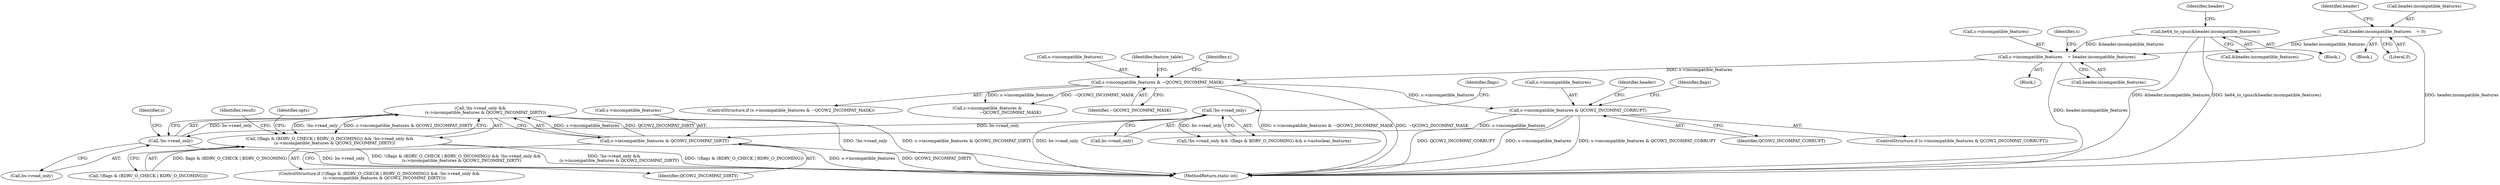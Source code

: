 digraph "0_qemu_6a83f8b5bec6f59e56cc49bd49e4c3f8f805d56f_0@API" {
"1001202" [label="(Call,!bs->read_only &&\n        (s->incompatible_features & QCOW2_INCOMPAT_DIRTY))"];
"1001203" [label="(Call,!bs->read_only)"];
"1001156" [label="(Call,!bs->read_only)"];
"1001207" [label="(Call,s->incompatible_features & QCOW2_INCOMPAT_DIRTY)"];
"1000573" [label="(Call,s->incompatible_features & QCOW2_INCOMPAT_CORRUPT)"];
"1000537" [label="(Call,s->incompatible_features & ~QCOW2_INCOMPAT_MASK)"];
"1000515" [label="(Call,s->incompatible_features    = header.incompatible_features)"];
"1000371" [label="(Call,be64_to_cpus(&header.incompatible_features))"];
"1000344" [label="(Call,header.incompatible_features    = 0)"];
"1001195" [label="(Call,!(flags & (BDRV_O_CHECK | BDRV_O_INCOMING)) && !bs->read_only &&\n        (s->incompatible_features & QCOW2_INCOMPAT_DIRTY))"];
"1001196" [label="(Call,!(flags & (BDRV_O_CHECK | BDRV_O_INCOMING)))"];
"1000370" [label="(Block,)"];
"1001208" [label="(Call,s->incompatible_features)"];
"1000371" [label="(Call,be64_to_cpus(&header.incompatible_features))"];
"1001207" [label="(Call,s->incompatible_features & QCOW2_INCOMPAT_DIRTY)"];
"1000538" [label="(Call,s->incompatible_features)"];
"1001163" [label="(Identifier,flags)"];
"1001194" [label="(ControlStructure,if (!(flags & (BDRV_O_CHECK | BDRV_O_INCOMING)) && !bs->read_only &&\n        (s->incompatible_features & QCOW2_INCOMPAT_DIRTY)))"];
"1000577" [label="(Identifier,QCOW2_INCOMPAT_CORRUPT)"];
"1000541" [label="(Identifier,~QCOW2_INCOMPAT_MASK)"];
"1000536" [label="(ControlStructure,if (s->incompatible_features & ~QCOW2_INCOMPAT_MASK))"];
"1000516" [label="(Call,s->incompatible_features)"];
"1000574" [label="(Call,s->incompatible_features)"];
"1001155" [label="(Call,!bs->read_only && !(flags & BDRV_O_INCOMING) && s->autoclear_features)"];
"1001202" [label="(Call,!bs->read_only &&\n        (s->incompatible_features & QCOW2_INCOMPAT_DIRTY))"];
"1000545" [label="(Identifier,feature_table)"];
"1001215" [label="(Identifier,result)"];
"1000348" [label="(Literal,0)"];
"1000345" [label="(Call,header.incompatible_features)"];
"1001195" [label="(Call,!(flags & (BDRV_O_CHECK | BDRV_O_INCOMING)) && !bs->read_only &&\n        (s->incompatible_features & QCOW2_INCOMPAT_DIRTY))"];
"1000600" [label="(Identifier,header)"];
"1000572" [label="(ControlStructure,if (s->incompatible_features & QCOW2_INCOMPAT_CORRUPT))"];
"1000519" [label="(Call,header.incompatible_features)"];
"1000372" [label="(Call,&header.incompatible_features)"];
"1000537" [label="(Call,s->incompatible_features & ~QCOW2_INCOMPAT_MASK)"];
"1000344" [label="(Call,header.incompatible_features    = 0)"];
"1000582" [label="(Identifier,flags)"];
"1001235" [label="(Identifier,opts)"];
"1000560" [label="(Call,s->incompatible_features &\n                                   ~QCOW2_INCOMPAT_MASK)"];
"1001156" [label="(Call,!bs->read_only)"];
"1000575" [label="(Identifier,s)"];
"1000343" [label="(Block,)"];
"1000573" [label="(Call,s->incompatible_features & QCOW2_INCOMPAT_CORRUPT)"];
"1001483" [label="(MethodReturn,static int)"];
"1000126" [label="(Block,)"];
"1000379" [label="(Identifier,header)"];
"1001204" [label="(Call,bs->read_only)"];
"1001211" [label="(Identifier,QCOW2_INCOMPAT_DIRTY)"];
"1001209" [label="(Identifier,s)"];
"1001203" [label="(Call,!bs->read_only)"];
"1000351" [label="(Identifier,header)"];
"1000515" [label="(Call,s->incompatible_features    = header.incompatible_features)"];
"1000524" [label="(Identifier,s)"];
"1001157" [label="(Call,bs->read_only)"];
"1001202" -> "1001195"  [label="AST: "];
"1001202" -> "1001203"  [label="CFG: "];
"1001202" -> "1001207"  [label="CFG: "];
"1001203" -> "1001202"  [label="AST: "];
"1001207" -> "1001202"  [label="AST: "];
"1001195" -> "1001202"  [label="CFG: "];
"1001202" -> "1001483"  [label="DDG: !bs->read_only"];
"1001202" -> "1001483"  [label="DDG: s->incompatible_features & QCOW2_INCOMPAT_DIRTY"];
"1001202" -> "1001195"  [label="DDG: !bs->read_only"];
"1001202" -> "1001195"  [label="DDG: s->incompatible_features & QCOW2_INCOMPAT_DIRTY"];
"1001203" -> "1001202"  [label="DDG: bs->read_only"];
"1001207" -> "1001202"  [label="DDG: s->incompatible_features"];
"1001207" -> "1001202"  [label="DDG: QCOW2_INCOMPAT_DIRTY"];
"1001203" -> "1001204"  [label="CFG: "];
"1001204" -> "1001203"  [label="AST: "];
"1001209" -> "1001203"  [label="CFG: "];
"1001203" -> "1001483"  [label="DDG: bs->read_only"];
"1001156" -> "1001203"  [label="DDG: bs->read_only"];
"1001156" -> "1001155"  [label="AST: "];
"1001156" -> "1001157"  [label="CFG: "];
"1001157" -> "1001156"  [label="AST: "];
"1001163" -> "1001156"  [label="CFG: "];
"1001155" -> "1001156"  [label="CFG: "];
"1001156" -> "1001483"  [label="DDG: bs->read_only"];
"1001156" -> "1001155"  [label="DDG: bs->read_only"];
"1001207" -> "1001211"  [label="CFG: "];
"1001208" -> "1001207"  [label="AST: "];
"1001211" -> "1001207"  [label="AST: "];
"1001207" -> "1001483"  [label="DDG: s->incompatible_features"];
"1001207" -> "1001483"  [label="DDG: QCOW2_INCOMPAT_DIRTY"];
"1000573" -> "1001207"  [label="DDG: s->incompatible_features"];
"1000573" -> "1000572"  [label="AST: "];
"1000573" -> "1000577"  [label="CFG: "];
"1000574" -> "1000573"  [label="AST: "];
"1000577" -> "1000573"  [label="AST: "];
"1000582" -> "1000573"  [label="CFG: "];
"1000600" -> "1000573"  [label="CFG: "];
"1000573" -> "1001483"  [label="DDG: QCOW2_INCOMPAT_CORRUPT"];
"1000573" -> "1001483"  [label="DDG: s->incompatible_features"];
"1000573" -> "1001483"  [label="DDG: s->incompatible_features & QCOW2_INCOMPAT_CORRUPT"];
"1000537" -> "1000573"  [label="DDG: s->incompatible_features"];
"1000537" -> "1000536"  [label="AST: "];
"1000537" -> "1000541"  [label="CFG: "];
"1000538" -> "1000537"  [label="AST: "];
"1000541" -> "1000537"  [label="AST: "];
"1000545" -> "1000537"  [label="CFG: "];
"1000575" -> "1000537"  [label="CFG: "];
"1000537" -> "1001483"  [label="DDG: s->incompatible_features & ~QCOW2_INCOMPAT_MASK"];
"1000537" -> "1001483"  [label="DDG: ~QCOW2_INCOMPAT_MASK"];
"1000515" -> "1000537"  [label="DDG: s->incompatible_features"];
"1000537" -> "1000560"  [label="DDG: s->incompatible_features"];
"1000537" -> "1000560"  [label="DDG: ~QCOW2_INCOMPAT_MASK"];
"1000515" -> "1000126"  [label="AST: "];
"1000515" -> "1000519"  [label="CFG: "];
"1000516" -> "1000515"  [label="AST: "];
"1000519" -> "1000515"  [label="AST: "];
"1000524" -> "1000515"  [label="CFG: "];
"1000515" -> "1001483"  [label="DDG: header.incompatible_features"];
"1000371" -> "1000515"  [label="DDG: &header.incompatible_features"];
"1000344" -> "1000515"  [label="DDG: header.incompatible_features"];
"1000371" -> "1000370"  [label="AST: "];
"1000371" -> "1000372"  [label="CFG: "];
"1000372" -> "1000371"  [label="AST: "];
"1000379" -> "1000371"  [label="CFG: "];
"1000371" -> "1001483"  [label="DDG: &header.incompatible_features"];
"1000371" -> "1001483"  [label="DDG: be64_to_cpus(&header.incompatible_features)"];
"1000344" -> "1000343"  [label="AST: "];
"1000344" -> "1000348"  [label="CFG: "];
"1000345" -> "1000344"  [label="AST: "];
"1000348" -> "1000344"  [label="AST: "];
"1000351" -> "1000344"  [label="CFG: "];
"1000344" -> "1001483"  [label="DDG: header.incompatible_features"];
"1001195" -> "1001194"  [label="AST: "];
"1001195" -> "1001196"  [label="CFG: "];
"1001196" -> "1001195"  [label="AST: "];
"1001215" -> "1001195"  [label="CFG: "];
"1001235" -> "1001195"  [label="CFG: "];
"1001195" -> "1001483"  [label="DDG: !bs->read_only &&\n        (s->incompatible_features & QCOW2_INCOMPAT_DIRTY)"];
"1001195" -> "1001483"  [label="DDG: !(flags & (BDRV_O_CHECK | BDRV_O_INCOMING))"];
"1001195" -> "1001483"  [label="DDG: !(flags & (BDRV_O_CHECK | BDRV_O_INCOMING)) && !bs->read_only &&\n        (s->incompatible_features & QCOW2_INCOMPAT_DIRTY)"];
"1001196" -> "1001195"  [label="DDG: flags & (BDRV_O_CHECK | BDRV_O_INCOMING)"];
}
